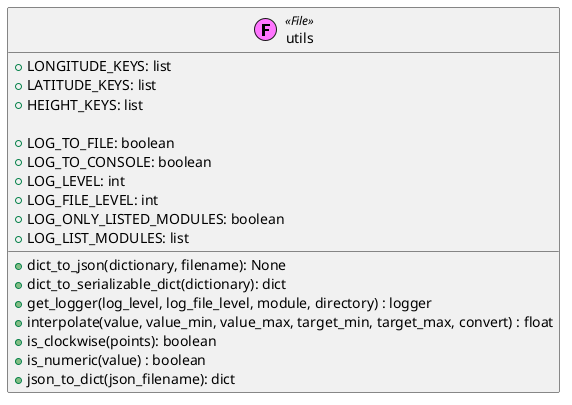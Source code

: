 @startuml
!$file = "(F,#ff75ff) File"
class utils <<$file>> {
    + LONGITUDE_KEYS: list
    + LATITUDE_KEYS: list
    + HEIGHT_KEYS: list

    + LOG_TO_FILE: boolean
    + LOG_TO_CONSOLE: boolean
    + LOG_LEVEL: int
    + LOG_FILE_LEVEL: int
    + LOG_ONLY_LISTED_MODULES: boolean
    + LOG_LIST_MODULES: list

    + dict_to_json(dictionary, filename): None
    + dict_to_serializable_dict(dictionary): dict
    + get_logger(log_level, log_file_level, module, directory) : logger
    + interpolate(value, value_min, value_max, target_min, target_max, convert) : float
    + is_clockwise(points): boolean
    + is_numeric(value) : boolean
    + json_to_dict(json_filename): dict
}
@enduml